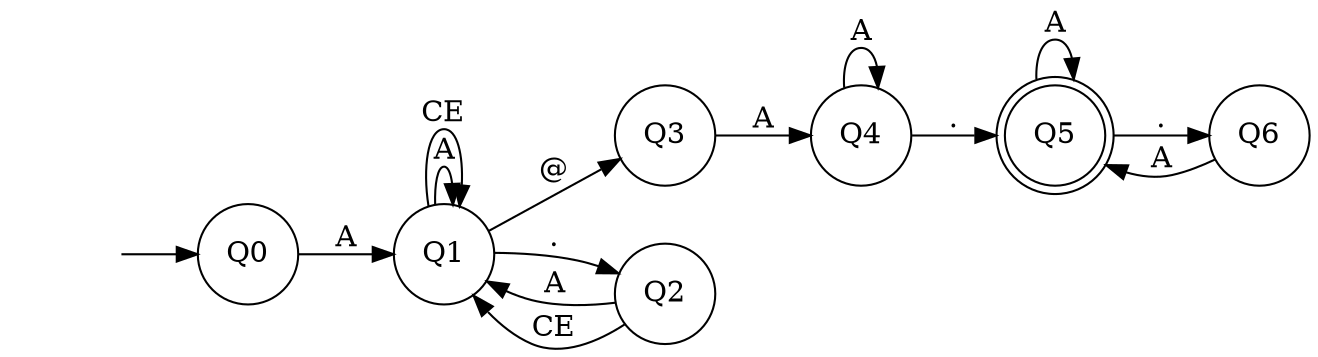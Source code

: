digraph afd01 {
	graph [rankdir=LR]
	"" [label="" shape=plaintext]
	Q5 [label=Q5 shape=doublecircle]
	Q0 [label=Q0 shape=circle]
	Q4 [label=Q4 shape=circle]
	Q3 [label=Q3 shape=circle]
	Q1 [label=Q1 shape=circle]
	Q2 [label=Q2 shape=circle]
	Q6 [label=Q6 shape=circle]
	"" -> Q0 [label=""]
	Q0 -> Q1 [label=A]
	Q1 -> Q1 [label=A]
	Q1 -> Q1 [label=CE]
	Q1 -> Q2 [label="."]
	Q1 -> Q3 [label="@"]
	Q2 -> Q1 [label=A]
	Q2 -> Q1 [label=CE]
	Q3 -> Q4 [label=A]
	Q4 -> Q4 [label=A]
	Q4 -> Q5 [label="."]
	Q5 -> Q5 [label=A]
	Q5 -> Q6 [label="."]
	Q6 -> Q5 [label=A]
}
